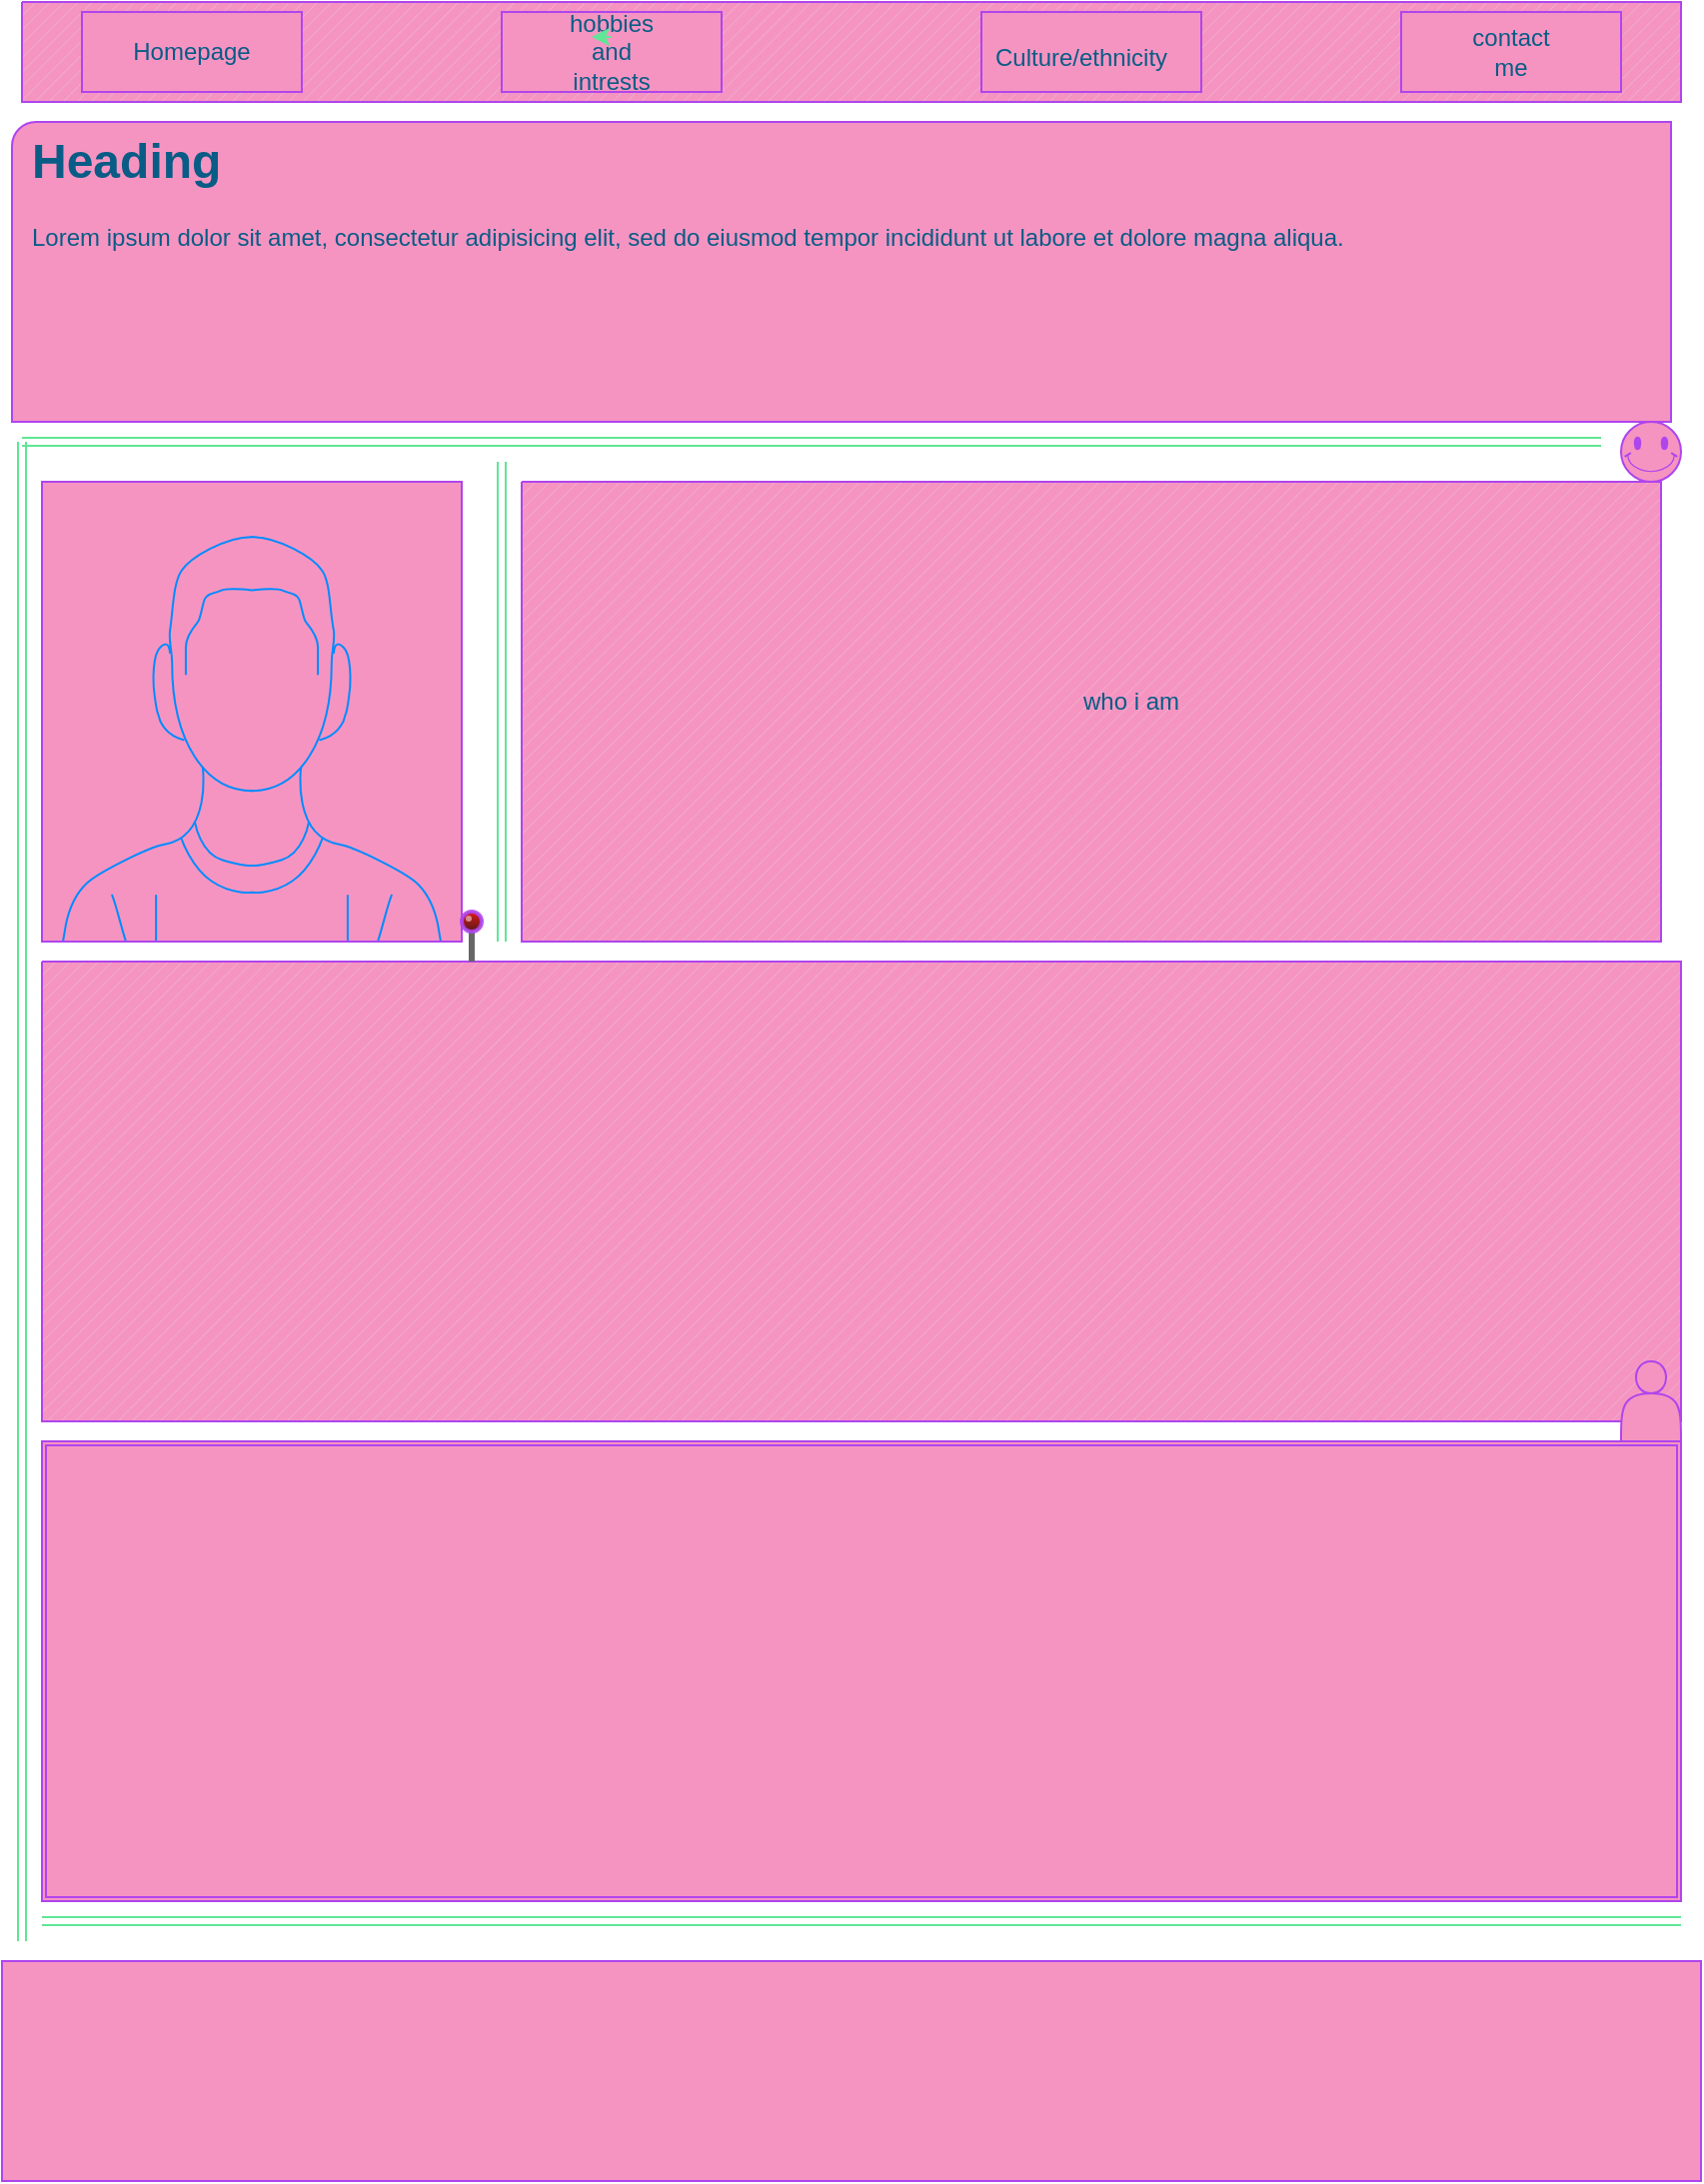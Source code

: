 <mxfile version="14.6.10" type="github" pages="4"><diagram id="iIvviFvLuS96hQga9YzX" name="Page-1"><mxGraphModel dx="1662" dy="794" grid="1" gridSize="10" guides="1" tooltips="1" connect="1" arrows="1" fold="1" page="1" pageScale="1" pageWidth="850" pageHeight="1100" math="0" shadow="0"><root><mxCell id="0"/><mxCell id="1" parent="0"/><mxCell id="85nIfcuF4aMPqUK1M5kb-3" value="" style="verticalLabelPosition=bottom;verticalAlign=top;html=1;shape=mxgraph.basic.corner_round_rect;dx=6;fillColor=#F694C1;strokeColor=#AF45ED;fontColor=#095C86;" parent="1" vertex="1"><mxGeometry x="5" y="70" width="830" height="150" as="geometry"/></mxCell><mxCell id="85nIfcuF4aMPqUK1M5kb-4" value="" style="verticalLabelPosition=bottom;verticalAlign=top;html=1;shape=mxgraph.basic.patternFillRect;fillStyle=diag;step=5;fillStrokeWidth=0.2;fillStrokeColor=#dddddd;fillColor=#F694C1;strokeColor=#AF45ED;fontColor=#095C86;" parent="1" vertex="1"><mxGeometry x="10" y="10" width="830" height="50" as="geometry"/></mxCell><mxCell id="85nIfcuF4aMPqUK1M5kb-5" value="" style="verticalLabelPosition=bottom;shadow=0;dashed=0;align=center;html=1;verticalAlign=top;strokeWidth=1;shape=mxgraph.mockup.containers.userMale;strokeColor2=#008cff;fillColor=#F694C1;strokeColor=#AF45ED;fontColor=#095C86;" parent="1" vertex="1"><mxGeometry x="20" y="250" width="210" height="230" as="geometry"/></mxCell><mxCell id="85nIfcuF4aMPqUK1M5kb-7" value="" style="verticalLabelPosition=bottom;verticalAlign=top;html=1;shape=mxgraph.basic.patternFillRect;fillStyle=diag;step=5;fillStrokeWidth=0.2;fillStrokeColor=#dddddd;align=center;fillColor=#F694C1;strokeColor=#AF45ED;fontColor=#095C86;" parent="1" vertex="1"><mxGeometry x="260" y="250" width="570" height="230" as="geometry"/></mxCell><mxCell id="85nIfcuF4aMPqUK1M5kb-8" value="" style="verticalLabelPosition=bottom;verticalAlign=top;html=1;shape=mxgraph.basic.smiley;fillColor=#F694C1;strokeColor=#AF45ED;fontColor=#095C86;" parent="1" vertex="1"><mxGeometry x="810" y="220" width="30" height="30" as="geometry"/></mxCell><mxCell id="85nIfcuF4aMPqUK1M5kb-11" value="" style="verticalLabelPosition=bottom;verticalAlign=top;html=1;shape=mxgraph.basic.patternFillRect;fillStyle=diag;step=5;fillStrokeWidth=0.2;fillStrokeColor=#dddddd;fillColor=#F694C1;strokeColor=#AF45ED;fontColor=#095C86;" parent="1" vertex="1"><mxGeometry x="20" y="490" width="820" height="230" as="geometry"/></mxCell><mxCell id="85nIfcuF4aMPqUK1M5kb-12" value="" style="shape=ext;double=1;whiteSpace=wrap;html=1;fillColor=#F694C1;strokeColor=#AF45ED;fontColor=#095C86;" parent="1" vertex="1"><mxGeometry x="20" y="730" width="820" height="230" as="geometry"/></mxCell><mxCell id="85nIfcuF4aMPqUK1M5kb-13" value="" style="shape=actor;whiteSpace=wrap;html=1;fillColor=#F694C1;strokeColor=#AF45ED;fontColor=#095C86;" parent="1" vertex="1"><mxGeometry x="810" y="690" width="30" height="40" as="geometry"/></mxCell><mxCell id="85nIfcuF4aMPqUK1M5kb-14" value="" style="verticalLabelPosition=top;shadow=0;dashed=0;align=center;html=1;verticalAlign=bottom;strokeWidth=1;shape=mxgraph.mockup.misc.pin;fillColor2=#dd0000;fillColor3=#440000;fillColor=#F694C1;strokeColor=#AF45ED;fontColor=#095C86;" parent="1" vertex="1"><mxGeometry x="230" y="465" width="10" height="25" as="geometry"/></mxCell><mxCell id="85nIfcuF4aMPqUK1M5kb-23" value="" style="verticalLabelPosition=bottom;verticalAlign=top;html=1;shape=mxgraph.basic.rect;fillColor2=none;strokeWidth=1;size=20;indent=5;fillColor=#F694C1;strokeColor=#AF45ED;fontColor=#095C86;" parent="1" vertex="1"><mxGeometry y="990" width="850" height="110" as="geometry"/></mxCell><mxCell id="85nIfcuF4aMPqUK1M5kb-24" value="" style="shape=link;html=1;strokeColor=#60E696;fontColor=#095C86;" parent="1" edge="1"><mxGeometry width="100" relative="1" as="geometry"><mxPoint x="10" y="980" as="sourcePoint"/><mxPoint x="10" y="230" as="targetPoint"/><Array as="points"><mxPoint x="10" y="670"/></Array></mxGeometry></mxCell><mxCell id="85nIfcuF4aMPqUK1M5kb-26" value="" style="shape=link;html=1;strokeColor=#60E696;fontColor=#095C86;" parent="1" edge="1"><mxGeometry width="100" relative="1" as="geometry"><mxPoint x="20" y="970" as="sourcePoint"/><mxPoint x="840" y="970" as="targetPoint"/><Array as="points"><mxPoint x="400" y="970"/></Array></mxGeometry></mxCell><mxCell id="85nIfcuF4aMPqUK1M5kb-27" value="" style="shape=link;html=1;strokeColor=#60E696;fontColor=#095C86;" parent="1" edge="1"><mxGeometry width="100" relative="1" as="geometry"><mxPoint x="10" y="230" as="sourcePoint"/><mxPoint x="800" y="230" as="targetPoint"/></mxGeometry></mxCell><mxCell id="85nIfcuF4aMPqUK1M5kb-29" value="" style="shape=link;html=1;strokeColor=#60E696;fontColor=#095C86;" parent="1" edge="1"><mxGeometry width="100" relative="1" as="geometry"><mxPoint x="250" y="480" as="sourcePoint"/><mxPoint x="250" y="240" as="targetPoint"/></mxGeometry></mxCell><mxCell id="85nIfcuF4aMPqUK1M5kb-30" value="&lt;h1&gt;Heading&lt;/h1&gt;&lt;p&gt;Lorem ipsum dolor sit amet, consectetur adipisicing elit, sed do eiusmod tempor incididunt ut labore et dolore magna aliqua.&lt;/p&gt;" style="text;html=1;spacing=5;spacingTop=-20;whiteSpace=wrap;overflow=hidden;fontColor=#095C86;" parent="1" vertex="1"><mxGeometry x="10" y="70" width="820" height="150" as="geometry"/></mxCell><mxCell id="Q9UPj83FMvId3U2_WXxF-1" value="who i am" style="text;html=1;strokeColor=none;fillColor=none;align=center;verticalAlign=middle;whiteSpace=wrap;rounded=0;sketch=0;fontColor=#095C86;" parent="1" vertex="1"><mxGeometry x="510" y="350" width="110" height="20" as="geometry"/></mxCell><mxCell id="Q9UPj83FMvId3U2_WXxF-2" value="" style="rounded=0;whiteSpace=wrap;html=1;sketch=0;fillColor=#F694C1;strokeColor=#AF45ED;fontColor=#095C86;" parent="1" vertex="1"><mxGeometry x="40" y="15" width="110" height="40" as="geometry"/></mxCell><mxCell id="Q9UPj83FMvId3U2_WXxF-3" value="" style="rounded=0;whiteSpace=wrap;html=1;sketch=0;fillColor=#F694C1;strokeColor=#AF45ED;fontColor=#095C86;" parent="1" vertex="1"><mxGeometry x="250" y="15" width="110" height="40" as="geometry"/></mxCell><mxCell id="Q9UPj83FMvId3U2_WXxF-4" value="" style="rounded=0;whiteSpace=wrap;html=1;sketch=0;fillColor=#F694C1;strokeColor=#AF45ED;fontColor=#095C86;" parent="1" vertex="1"><mxGeometry x="490" y="15" width="110" height="40" as="geometry"/></mxCell><mxCell id="Q9UPj83FMvId3U2_WXxF-5" value="" style="rounded=0;whiteSpace=wrap;html=1;sketch=0;fillColor=#F694C1;strokeColor=#AF45ED;fontColor=#095C86;" parent="1" vertex="1"><mxGeometry x="700" y="15" width="110" height="40" as="geometry"/></mxCell><mxCell id="RPBK3kxVjvi2O2fSwu0h-2" value="Homepage" style="text;html=1;strokeColor=none;fillColor=none;align=center;verticalAlign=middle;whiteSpace=wrap;rounded=0;sketch=0;fontColor=#095C86;" parent="1" vertex="1"><mxGeometry x="75" y="25" width="40" height="20" as="geometry"/></mxCell><mxCell id="RPBK3kxVjvi2O2fSwu0h-5" value="hobbies and intrests" style="text;html=1;strokeColor=none;fillColor=none;align=center;verticalAlign=middle;whiteSpace=wrap;rounded=0;sketch=0;fontColor=#095C86;" parent="1" vertex="1"><mxGeometry x="285" y="27.5" width="40" height="15" as="geometry"/></mxCell><mxCell id="RPBK3kxVjvi2O2fSwu0h-6" style="edgeStyle=orthogonalEdgeStyle;curved=0;rounded=1;sketch=0;orthogonalLoop=1;jettySize=auto;html=1;exitX=0.5;exitY=0;exitDx=0;exitDy=0;entryX=0.25;entryY=0;entryDx=0;entryDy=0;fontColor=#095C86;strokeColor=#60E696;fillColor=#F694C1;" parent="1" source="RPBK3kxVjvi2O2fSwu0h-5" target="RPBK3kxVjvi2O2fSwu0h-5" edge="1"><mxGeometry relative="1" as="geometry"/></mxCell><mxCell id="RPBK3kxVjvi2O2fSwu0h-7" value="Culture/ethnicity" style="text;html=1;strokeColor=none;fillColor=none;align=center;verticalAlign=middle;whiteSpace=wrap;rounded=0;sketch=0;fontColor=#095C86;" parent="1" vertex="1"><mxGeometry x="520" y="27.5" width="40" height="20" as="geometry"/></mxCell><mxCell id="RPBK3kxVjvi2O2fSwu0h-8" value="contact me" style="text;html=1;strokeColor=none;fillColor=none;align=center;verticalAlign=middle;whiteSpace=wrap;rounded=0;sketch=0;fontColor=#095C86;" parent="1" vertex="1"><mxGeometry x="735" y="25" width="40" height="20" as="geometry"/></mxCell></root></mxGraphModel></diagram><diagram id="Ft8AheevjA-AXgiFyaQ_" name="Page-2"><mxGraphModel dx="1662" dy="794" grid="1" gridSize="10" guides="1" tooltips="1" connect="1" arrows="1" fold="1" page="1" pageScale="1" pageWidth="850" pageHeight="1100" math="0" shadow="0"><root><mxCell id="CULfx13F6MtaiZrSoTQx-0"/><mxCell id="CULfx13F6MtaiZrSoTQx-1" parent="CULfx13F6MtaiZrSoTQx-0"/><mxCell id="PeBa_i2BfMXo3NvaFNoU-1" value="" style="shape=process;whiteSpace=wrap;html=1;backgroundOutline=1;rounded=0;sketch=0;fillColor=#F694C1;strokeColor=#AF45ED;fontColor=#095C86;" parent="CULfx13F6MtaiZrSoTQx-1" vertex="1"><mxGeometry y="60" width="850" height="80" as="geometry"/></mxCell><mxCell id="PeBa_i2BfMXo3NvaFNoU-2" value="&lt;h1&gt;Heading&lt;/h1&gt;&lt;p&gt;Lorem ipsum dolor sit amet, consectetur adipisicing elit, sed do eiusmod tempor incididunt ut labore et dolore magna aliqua.&lt;/p&gt;" style="text;html=1;strokeColor=none;fillColor=none;spacing=5;spacingTop=-20;whiteSpace=wrap;overflow=hidden;rounded=0;sketch=0;fontColor=#095C86;" parent="CULfx13F6MtaiZrSoTQx-1" vertex="1"><mxGeometry x="90" y="60" width="670" height="120" as="geometry"/></mxCell><mxCell id="PeBa_i2BfMXo3NvaFNoU-3" value="" style="swimlane;startSize=0;rounded=0;sketch=0;fillColor=#F694C1;strokeColor=#AF45ED;fontColor=#095C86;" parent="CULfx13F6MtaiZrSoTQx-1" vertex="1"><mxGeometry x="80" y="160" width="690" height="740" as="geometry"/></mxCell><mxCell id="PeBa_i2BfMXo3NvaFNoU-4" value="" style="whiteSpace=wrap;html=1;aspect=fixed;rounded=0;sketch=0;fillColor=#F694C1;strokeColor=#AF45ED;fontColor=#095C86;" parent="PeBa_i2BfMXo3NvaFNoU-3" vertex="1"><mxGeometry x="490" y="40" width="180" height="180" as="geometry"/></mxCell><mxCell id="PeBa_i2BfMXo3NvaFNoU-5" value="" style="whiteSpace=wrap;html=1;aspect=fixed;rounded=0;sketch=0;fillColor=#F694C1;strokeColor=#AF45ED;fontColor=#095C86;" parent="PeBa_i2BfMXo3NvaFNoU-3" vertex="1"><mxGeometry x="490" y="250" width="180" height="180" as="geometry"/></mxCell><mxCell id="PeBa_i2BfMXo3NvaFNoU-6" value="" style="whiteSpace=wrap;html=1;aspect=fixed;rounded=0;sketch=0;fillColor=#F694C1;strokeColor=#AF45ED;fontColor=#095C86;" parent="PeBa_i2BfMXo3NvaFNoU-3" vertex="1"><mxGeometry x="490" y="460" width="180" height="180" as="geometry"/></mxCell><mxCell id="PeBa_i2BfMXo3NvaFNoU-7" value="Actor" style="shape=umlActor;verticalLabelPosition=bottom;verticalAlign=top;html=1;outlineConnect=0;rounded=0;sketch=0;fillColor=#F694C1;strokeColor=#AF45ED;fontColor=#095C86;" parent="PeBa_i2BfMXo3NvaFNoU-3" vertex="1"><mxGeometry x="650" y="680" width="30" height="60" as="geometry"/></mxCell><mxCell id="PeBa_i2BfMXo3NvaFNoU-8" value="Actor" style="shape=umlActor;verticalLabelPosition=bottom;verticalAlign=top;html=1;outlineConnect=0;rounded=0;sketch=0;fillColor=#F694C1;strokeColor=#AF45ED;fontColor=#095C86;" parent="PeBa_i2BfMXo3NvaFNoU-3" vertex="1"><mxGeometry x="600" y="680" width="30" height="60" as="geometry"/></mxCell><mxCell id="_AJyBTycwzbB2AfMxVxu-1" value="pictures" style="text;html=1;strokeColor=none;fillColor=none;align=center;verticalAlign=middle;whiteSpace=wrap;rounded=0;fontColor=#095C86;" parent="PeBa_i2BfMXo3NvaFNoU-3" vertex="1"><mxGeometry x="560" y="120" width="40" height="20" as="geometry"/></mxCell><mxCell id="_AJyBTycwzbB2AfMxVxu-8" value="pictures" style="text;html=1;strokeColor=none;fillColor=none;align=center;verticalAlign=middle;whiteSpace=wrap;rounded=0;fontColor=#095C86;" parent="PeBa_i2BfMXo3NvaFNoU-3" vertex="1"><mxGeometry x="560" y="330" width="40" height="20" as="geometry"/></mxCell><mxCell id="_AJyBTycwzbB2AfMxVxu-9" value="pictures" style="text;html=1;strokeColor=none;fillColor=none;align=center;verticalAlign=middle;whiteSpace=wrap;rounded=0;fontColor=#095C86;" parent="PeBa_i2BfMXo3NvaFNoU-3" vertex="1"><mxGeometry x="560" y="540" width="40" height="20" as="geometry"/></mxCell><mxCell id="_AJyBTycwzbB2AfMxVxu-10" value="" style="rounded=1;whiteSpace=wrap;html=1;fillColor=#F694C1;strokeColor=#AF45ED;fontColor=#095C86;" parent="PeBa_i2BfMXo3NvaFNoU-3" vertex="1"><mxGeometry x="40" y="40" width="430" height="180" as="geometry"/></mxCell><mxCell id="_AJyBTycwzbB2AfMxVxu-21" value="" style="rounded=1;whiteSpace=wrap;html=1;fillColor=#F694C1;strokeColor=#AF45ED;fontColor=#095C86;" parent="PeBa_i2BfMXo3NvaFNoU-3" vertex="1"><mxGeometry x="40" y="250" width="430" height="180" as="geometry"/></mxCell><mxCell id="_AJyBTycwzbB2AfMxVxu-22" value="" style="rounded=1;whiteSpace=wrap;html=1;fillColor=#F694C1;strokeColor=#AF45ED;fontColor=#095C86;" parent="PeBa_i2BfMXo3NvaFNoU-3" vertex="1"><mxGeometry x="40" y="470" width="430" height="180" as="geometry"/></mxCell><mxCell id="tNPYAR9m6L6aMUu4cvzZ-9" value="" style="rounded=0;whiteSpace=wrap;html=1;sketch=0;fillColor=#F694C1;strokeColor=#AF45ED;fontColor=#095C86;" parent="CULfx13F6MtaiZrSoTQx-1" vertex="1"><mxGeometry x="40" y="15" width="110" height="40" as="geometry"/></mxCell><mxCell id="tNPYAR9m6L6aMUu4cvzZ-10" value="" style="rounded=0;whiteSpace=wrap;html=1;sketch=0;fillColor=#F694C1;strokeColor=#AF45ED;fontColor=#095C86;" parent="CULfx13F6MtaiZrSoTQx-1" vertex="1"><mxGeometry x="250" y="15" width="110" height="40" as="geometry"/></mxCell><mxCell id="tNPYAR9m6L6aMUu4cvzZ-11" value="" style="rounded=0;whiteSpace=wrap;html=1;sketch=0;fillColor=#F694C1;strokeColor=#AF45ED;fontColor=#095C86;" parent="CULfx13F6MtaiZrSoTQx-1" vertex="1"><mxGeometry x="490" y="15" width="110" height="40" as="geometry"/></mxCell><mxCell id="tNPYAR9m6L6aMUu4cvzZ-12" value="" style="rounded=0;whiteSpace=wrap;html=1;sketch=0;fillColor=#F694C1;strokeColor=#AF45ED;fontColor=#095C86;" parent="CULfx13F6MtaiZrSoTQx-1" vertex="1"><mxGeometry x="700" y="15" width="110" height="40" as="geometry"/></mxCell><mxCell id="tNPYAR9m6L6aMUu4cvzZ-13" value="Homepage" style="text;html=1;strokeColor=none;fillColor=none;align=center;verticalAlign=middle;whiteSpace=wrap;rounded=0;sketch=0;fontColor=#095C86;" parent="CULfx13F6MtaiZrSoTQx-1" vertex="1"><mxGeometry x="75" y="25" width="40" height="20" as="geometry"/></mxCell><mxCell id="tNPYAR9m6L6aMUu4cvzZ-14" value="hobbies and intrests" style="text;html=1;strokeColor=none;fillColor=none;align=center;verticalAlign=middle;whiteSpace=wrap;rounded=0;sketch=0;fontColor=#095C86;" parent="CULfx13F6MtaiZrSoTQx-1" vertex="1"><mxGeometry x="285" y="27.5" width="40" height="15" as="geometry"/></mxCell><mxCell id="tNPYAR9m6L6aMUu4cvzZ-15" style="edgeStyle=orthogonalEdgeStyle;curved=0;rounded=1;sketch=0;orthogonalLoop=1;jettySize=auto;html=1;exitX=0.5;exitY=0;exitDx=0;exitDy=0;entryX=0.25;entryY=0;entryDx=0;entryDy=0;fontColor=#095C86;strokeColor=#60E696;fillColor=#F694C1;" parent="CULfx13F6MtaiZrSoTQx-1" source="tNPYAR9m6L6aMUu4cvzZ-14" target="tNPYAR9m6L6aMUu4cvzZ-14" edge="1"><mxGeometry relative="1" as="geometry"/></mxCell><mxCell id="tNPYAR9m6L6aMUu4cvzZ-16" value="Culture/ethnicity" style="text;html=1;strokeColor=none;fillColor=none;align=center;verticalAlign=middle;whiteSpace=wrap;rounded=0;sketch=0;fontColor=#095C86;" parent="CULfx13F6MtaiZrSoTQx-1" vertex="1"><mxGeometry x="520" y="27.5" width="40" height="20" as="geometry"/></mxCell><mxCell id="tNPYAR9m6L6aMUu4cvzZ-17" value="contact me" style="text;html=1;strokeColor=none;fillColor=none;align=center;verticalAlign=middle;whiteSpace=wrap;rounded=0;sketch=0;fontColor=#095C86;" parent="CULfx13F6MtaiZrSoTQx-1" vertex="1"><mxGeometry x="735" y="25" width="40" height="20" as="geometry"/></mxCell><mxCell id="BL1K9foU-RUaJ0wJTPdV-0" value="" style="verticalLabelPosition=bottom;verticalAlign=top;html=1;shape=mxgraph.basic.rect;fillColor2=none;strokeWidth=1;size=20;indent=5;fillColor=#F694C1;strokeColor=#AF45ED;fontColor=#095C86;" parent="CULfx13F6MtaiZrSoTQx-1" vertex="1"><mxGeometry y="990" width="850" height="110" as="geometry"/></mxCell></root></mxGraphModel></diagram><diagram id="3hpoayobFnfqYQ6u2shU" name="Page-3"><mxGraphModel dx="1422" dy="794" grid="1" gridSize="10" guides="1" tooltips="1" connect="1" arrows="1" fold="1" page="1" pageScale="1" pageWidth="850" pageHeight="1100" math="0" shadow="0"><root><mxCell id="VT2_FX9lmsEU5ACzugvJ-0"/><mxCell id="VT2_FX9lmsEU5ACzugvJ-1" parent="VT2_FX9lmsEU5ACzugvJ-0"/><mxCell id="GvDoFqrHfuguzvHD7N4u-0" value="" style="verticalLabelPosition=bottom;verticalAlign=top;html=1;shape=mxgraph.basic.patternFillRect;fillStyle=diag;step=5;fillStrokeWidth=0.2;fillStrokeColor=#dddddd;fillColor=#F694C1;strokeColor=#AF45ED;fontColor=#095C86;" vertex="1" parent="VT2_FX9lmsEU5ACzugvJ-1"><mxGeometry x="10" y="10" width="830" height="50" as="geometry"/></mxCell><mxCell id="GvDoFqrHfuguzvHD7N4u-1" value="" style="rounded=0;whiteSpace=wrap;html=1;sketch=0;fillColor=#F694C1;strokeColor=#AF45ED;fontColor=#095C86;" vertex="1" parent="VT2_FX9lmsEU5ACzugvJ-1"><mxGeometry x="40" y="15" width="110" height="40" as="geometry"/></mxCell><mxCell id="GvDoFqrHfuguzvHD7N4u-2" value="" style="rounded=0;whiteSpace=wrap;html=1;sketch=0;fillColor=#F694C1;strokeColor=#AF45ED;fontColor=#095C86;" vertex="1" parent="VT2_FX9lmsEU5ACzugvJ-1"><mxGeometry x="250" y="15" width="110" height="40" as="geometry"/></mxCell><mxCell id="GvDoFqrHfuguzvHD7N4u-3" value="" style="rounded=0;whiteSpace=wrap;html=1;sketch=0;fillColor=#F694C1;strokeColor=#AF45ED;fontColor=#095C86;" vertex="1" parent="VT2_FX9lmsEU5ACzugvJ-1"><mxGeometry x="490" y="15" width="110" height="40" as="geometry"/></mxCell><mxCell id="GvDoFqrHfuguzvHD7N4u-4" value="" style="rounded=0;whiteSpace=wrap;html=1;sketch=0;fillColor=#F694C1;strokeColor=#AF45ED;fontColor=#095C86;" vertex="1" parent="VT2_FX9lmsEU5ACzugvJ-1"><mxGeometry x="700" y="15" width="110" height="40" as="geometry"/></mxCell><mxCell id="GvDoFqrHfuguzvHD7N4u-5" value="Homepage" style="text;html=1;strokeColor=none;fillColor=none;align=center;verticalAlign=middle;whiteSpace=wrap;rounded=0;sketch=0;fontColor=#095C86;" vertex="1" parent="VT2_FX9lmsEU5ACzugvJ-1"><mxGeometry x="75" y="25" width="40" height="20" as="geometry"/></mxCell><mxCell id="GvDoFqrHfuguzvHD7N4u-6" value="hobbies and intrests" style="text;html=1;strokeColor=none;fillColor=none;align=center;verticalAlign=middle;whiteSpace=wrap;rounded=0;sketch=0;fontColor=#095C86;" vertex="1" parent="VT2_FX9lmsEU5ACzugvJ-1"><mxGeometry x="285" y="27.5" width="40" height="15" as="geometry"/></mxCell><mxCell id="GvDoFqrHfuguzvHD7N4u-7" style="edgeStyle=orthogonalEdgeStyle;curved=0;rounded=1;sketch=0;orthogonalLoop=1;jettySize=auto;html=1;exitX=0.5;exitY=0;exitDx=0;exitDy=0;entryX=0.25;entryY=0;entryDx=0;entryDy=0;strokeColor=#60E696;fontColor=#095C86;" edge="1" parent="VT2_FX9lmsEU5ACzugvJ-1" source="GvDoFqrHfuguzvHD7N4u-6" target="GvDoFqrHfuguzvHD7N4u-6"><mxGeometry relative="1" as="geometry"/></mxCell><mxCell id="GvDoFqrHfuguzvHD7N4u-8" value="Culture/ethnicity" style="text;html=1;strokeColor=none;fillColor=none;align=center;verticalAlign=middle;whiteSpace=wrap;rounded=0;sketch=0;fontColor=#095C86;" vertex="1" parent="VT2_FX9lmsEU5ACzugvJ-1"><mxGeometry x="520" y="27.5" width="40" height="20" as="geometry"/></mxCell><mxCell id="GvDoFqrHfuguzvHD7N4u-9" value="contact me" style="text;html=1;strokeColor=none;fillColor=none;align=center;verticalAlign=middle;whiteSpace=wrap;rounded=0;sketch=0;fontColor=#095C86;" vertex="1" parent="VT2_FX9lmsEU5ACzugvJ-1"><mxGeometry x="735" y="25" width="40" height="20" as="geometry"/></mxCell><mxCell id="kIeXiZXai_LvWCXx_lD7-0" value="" style="verticalLabelPosition=bottom;verticalAlign=top;html=1;shape=mxgraph.basic.rect;fillColor2=none;strokeWidth=1;size=20;indent=5;fillColor=#F694C1;strokeColor=#AF45ED;fontColor=#095C86;" vertex="1" parent="VT2_FX9lmsEU5ACzugvJ-1"><mxGeometry y="990" width="850" height="110" as="geometry"/></mxCell><mxCell id="bkr_ubXAXlLZEP9CFob9-0" value="&lt;h1&gt;Heading&lt;/h1&gt;&lt;p&gt;Lorem ipsum dolor sit amet, consectetur adipisicing elit, sed do eiusmod tempor incididunt ut labore et dolore magna aliqua.&lt;/p&gt;" style="text;html=1;strokeColor=none;fillColor=none;spacing=5;spacingTop=-20;whiteSpace=wrap;overflow=hidden;rounded=0;sketch=0;fontColor=#095C86;" vertex="1" parent="VT2_FX9lmsEU5ACzugvJ-1"><mxGeometry x="90" y="60" width="670" height="120" as="geometry"/></mxCell><mxCell id="bkr_ubXAXlLZEP9CFob9-1" value="" style="swimlane;startSize=0;rounded=0;sketch=0;fillColor=#F694C1;strokeColor=#AF45ED;fontColor=#095C86;" vertex="1" parent="VT2_FX9lmsEU5ACzugvJ-1"><mxGeometry x="80" y="160" width="690" height="740" as="geometry"/></mxCell><mxCell id="bkr_ubXAXlLZEP9CFob9-2" value="" style="whiteSpace=wrap;html=1;aspect=fixed;rounded=0;sketch=0;fillColor=#F694C1;strokeColor=#AF45ED;fontColor=#095C86;" vertex="1" parent="bkr_ubXAXlLZEP9CFob9-1"><mxGeometry x="490" y="40" width="180" height="180" as="geometry"/></mxCell><mxCell id="bkr_ubXAXlLZEP9CFob9-3" value="" style="whiteSpace=wrap;html=1;aspect=fixed;rounded=0;sketch=0;fillColor=#F694C1;strokeColor=#AF45ED;fontColor=#095C86;" vertex="1" parent="bkr_ubXAXlLZEP9CFob9-1"><mxGeometry x="490" y="250" width="180" height="180" as="geometry"/></mxCell><mxCell id="bkr_ubXAXlLZEP9CFob9-4" value="" style="whiteSpace=wrap;html=1;aspect=fixed;rounded=0;sketch=0;fillColor=#F694C1;strokeColor=#AF45ED;fontColor=#095C86;" vertex="1" parent="bkr_ubXAXlLZEP9CFob9-1"><mxGeometry x="490" y="460" width="180" height="180" as="geometry"/></mxCell><mxCell id="bkr_ubXAXlLZEP9CFob9-5" value="Actor" style="shape=umlActor;verticalLabelPosition=bottom;verticalAlign=top;html=1;outlineConnect=0;rounded=0;sketch=0;fillColor=#F694C1;strokeColor=#AF45ED;fontColor=#095C86;" vertex="1" parent="bkr_ubXAXlLZEP9CFob9-1"><mxGeometry x="650" y="680" width="30" height="60" as="geometry"/></mxCell><mxCell id="bkr_ubXAXlLZEP9CFob9-6" value="Actor" style="shape=umlActor;verticalLabelPosition=bottom;verticalAlign=top;html=1;outlineConnect=0;rounded=0;sketch=0;fillColor=#F694C1;strokeColor=#AF45ED;fontColor=#095C86;" vertex="1" parent="bkr_ubXAXlLZEP9CFob9-1"><mxGeometry x="600" y="680" width="30" height="60" as="geometry"/></mxCell><mxCell id="bkr_ubXAXlLZEP9CFob9-7" value="pictures" style="text;html=1;strokeColor=none;fillColor=none;align=center;verticalAlign=middle;whiteSpace=wrap;rounded=0;fontColor=#095C86;" vertex="1" parent="bkr_ubXAXlLZEP9CFob9-1"><mxGeometry x="560" y="120" width="40" height="20" as="geometry"/></mxCell><mxCell id="bkr_ubXAXlLZEP9CFob9-8" value="pictures" style="text;html=1;strokeColor=none;fillColor=none;align=center;verticalAlign=middle;whiteSpace=wrap;rounded=0;fontColor=#095C86;" vertex="1" parent="bkr_ubXAXlLZEP9CFob9-1"><mxGeometry x="560" y="330" width="40" height="20" as="geometry"/></mxCell><mxCell id="bkr_ubXAXlLZEP9CFob9-9" value="pictures" style="text;html=1;strokeColor=none;fillColor=none;align=center;verticalAlign=middle;whiteSpace=wrap;rounded=0;fontColor=#095C86;" vertex="1" parent="bkr_ubXAXlLZEP9CFob9-1"><mxGeometry x="560" y="540" width="40" height="20" as="geometry"/></mxCell><mxCell id="bkr_ubXAXlLZEP9CFob9-10" value="" style="rounded=1;whiteSpace=wrap;html=1;fillColor=#F694C1;strokeColor=#AF45ED;fontColor=#095C86;" vertex="1" parent="bkr_ubXAXlLZEP9CFob9-1"><mxGeometry x="40" y="40" width="430" height="180" as="geometry"/></mxCell><mxCell id="bkr_ubXAXlLZEP9CFob9-11" value="" style="rounded=1;whiteSpace=wrap;html=1;fillColor=#F694C1;strokeColor=#AF45ED;fontColor=#095C86;" vertex="1" parent="bkr_ubXAXlLZEP9CFob9-1"><mxGeometry x="40" y="250" width="430" height="180" as="geometry"/></mxCell><mxCell id="bkr_ubXAXlLZEP9CFob9-12" value="" style="rounded=1;whiteSpace=wrap;html=1;fillColor=#F694C1;strokeColor=#AF45ED;fontColor=#095C86;" vertex="1" parent="bkr_ubXAXlLZEP9CFob9-1"><mxGeometry x="40" y="470" width="430" height="180" as="geometry"/></mxCell><mxCell id="bkr_ubXAXlLZEP9CFob9-13" value="" style="shape=partialRectangle;whiteSpace=wrap;html=1;top=0;bottom=0;fillColor=none;rounded=0;sketch=0;fontColor=#095C86;strokeColor=#AF45ED;" vertex="1" parent="VT2_FX9lmsEU5ACzugvJ-1"><mxGeometry x="90" y="90" width="670" height="60" as="geometry"/></mxCell><mxCell id="ax4QsT8iIXbT-2x1v_Mm-0" value="" style="endArrow=none;dashed=1;html=1;dashPattern=1 3;strokeWidth=2;fontColor=#095C86;fillColor=#F694C1;" edge="1" parent="VT2_FX9lmsEU5ACzugvJ-1"><mxGeometry width="50" height="50" relative="1" as="geometry"><mxPoint x="40" y="961" as="sourcePoint"/><mxPoint x="30" y="80" as="targetPoint"/></mxGeometry></mxCell></root></mxGraphModel></diagram><diagram id="ovMd6wAWTr_NNAdtaLbc" name="Page-4"><mxGraphModel dx="1422" dy="794" grid="1" gridSize="10" guides="1" tooltips="1" connect="1" arrows="1" fold="1" page="1" pageScale="1" pageWidth="850" pageHeight="1100" math="0" shadow="0"><root><mxCell id="fTNaYs3b2Vbnhp30fjSZ-0"/><mxCell id="fTNaYs3b2Vbnhp30fjSZ-1" parent="fTNaYs3b2Vbnhp30fjSZ-0"/><mxCell id="fTNaYs3b2Vbnhp30fjSZ-2" value="" style="verticalLabelPosition=bottom;verticalAlign=top;html=1;shape=mxgraph.basic.patternFillRect;fillStyle=diag;step=5;fillStrokeWidth=0.2;fillStrokeColor=#dddddd;fillColor=#F694C1;strokeColor=#AF45ED;fontColor=#095C86;" vertex="1" parent="fTNaYs3b2Vbnhp30fjSZ-1"><mxGeometry x="10" y="10" width="830" height="50" as="geometry"/></mxCell><mxCell id="fTNaYs3b2Vbnhp30fjSZ-3" value="" style="rounded=0;whiteSpace=wrap;html=1;sketch=0;fillColor=#F694C1;strokeColor=#AF45ED;fontColor=#095C86;" vertex="1" parent="fTNaYs3b2Vbnhp30fjSZ-1"><mxGeometry x="40" y="15" width="110" height="40" as="geometry"/></mxCell><mxCell id="fTNaYs3b2Vbnhp30fjSZ-4" value="" style="rounded=0;whiteSpace=wrap;html=1;sketch=0;fillColor=#F694C1;strokeColor=#AF45ED;fontColor=#095C86;" vertex="1" parent="fTNaYs3b2Vbnhp30fjSZ-1"><mxGeometry x="250" y="15" width="110" height="40" as="geometry"/></mxCell><mxCell id="fTNaYs3b2Vbnhp30fjSZ-5" value="" style="rounded=0;whiteSpace=wrap;html=1;sketch=0;fillColor=#F694C1;strokeColor=#AF45ED;fontColor=#095C86;" vertex="1" parent="fTNaYs3b2Vbnhp30fjSZ-1"><mxGeometry x="490" y="15" width="110" height="40" as="geometry"/></mxCell><mxCell id="fTNaYs3b2Vbnhp30fjSZ-6" value="" style="rounded=0;whiteSpace=wrap;html=1;sketch=0;fillColor=#F694C1;strokeColor=#AF45ED;fontColor=#095C86;" vertex="1" parent="fTNaYs3b2Vbnhp30fjSZ-1"><mxGeometry x="700" y="15" width="110" height="40" as="geometry"/></mxCell><mxCell id="fTNaYs3b2Vbnhp30fjSZ-7" value="Homepage" style="text;html=1;strokeColor=none;fillColor=none;align=center;verticalAlign=middle;whiteSpace=wrap;rounded=0;sketch=0;fontColor=#095C86;" vertex="1" parent="fTNaYs3b2Vbnhp30fjSZ-1"><mxGeometry x="75" y="25" width="40" height="20" as="geometry"/></mxCell><mxCell id="fTNaYs3b2Vbnhp30fjSZ-8" value="hobbies and intrests" style="text;html=1;strokeColor=none;fillColor=none;align=center;verticalAlign=middle;whiteSpace=wrap;rounded=0;sketch=0;fontColor=#095C86;" vertex="1" parent="fTNaYs3b2Vbnhp30fjSZ-1"><mxGeometry x="285" y="27.5" width="40" height="15" as="geometry"/></mxCell><mxCell id="fTNaYs3b2Vbnhp30fjSZ-9" style="edgeStyle=orthogonalEdgeStyle;curved=0;rounded=1;sketch=0;orthogonalLoop=1;jettySize=auto;html=1;exitX=0.5;exitY=0;exitDx=0;exitDy=0;entryX=0.25;entryY=0;entryDx=0;entryDy=0;fontColor=#095C86;strokeColor=#60E696;fillColor=#F694C1;" edge="1" parent="fTNaYs3b2Vbnhp30fjSZ-1" source="fTNaYs3b2Vbnhp30fjSZ-8" target="fTNaYs3b2Vbnhp30fjSZ-8"><mxGeometry relative="1" as="geometry"/></mxCell><mxCell id="fTNaYs3b2Vbnhp30fjSZ-10" value="Culture/ethnicity" style="text;html=1;strokeColor=none;fillColor=none;align=center;verticalAlign=middle;whiteSpace=wrap;rounded=0;sketch=0;fontColor=#095C86;" vertex="1" parent="fTNaYs3b2Vbnhp30fjSZ-1"><mxGeometry x="520" y="27.5" width="40" height="20" as="geometry"/></mxCell><mxCell id="fTNaYs3b2Vbnhp30fjSZ-11" value="contact me" style="text;html=1;strokeColor=none;fillColor=none;align=center;verticalAlign=middle;whiteSpace=wrap;rounded=0;sketch=0;fontColor=#095C86;" vertex="1" parent="fTNaYs3b2Vbnhp30fjSZ-1"><mxGeometry x="735" y="25" width="40" height="20" as="geometry"/></mxCell><mxCell id="q7-jamuf3KyTDM0ngWN0-0" value="" style="verticalLabelPosition=bottom;verticalAlign=top;html=1;shape=mxgraph.basic.rect;fillColor2=none;strokeWidth=1;size=20;indent=5;fillColor=#F694C1;strokeColor=#AF45ED;fontColor=#095C86;" vertex="1" parent="fTNaYs3b2Vbnhp30fjSZ-1"><mxGeometry y="990" width="850" height="110" as="geometry"/></mxCell><mxCell id="M7B2U28NgHgT8cICzB14-0" value="" style="verticalLabelPosition=bottom;verticalAlign=top;html=1;shape=mxgraph.basic.rect;fillColor2=none;strokeWidth=1;size=20;indent=5;rounded=0;sketch=0;fontColor=#095C86;fillColor=#F694C1;" vertex="1" parent="fTNaYs3b2Vbnhp30fjSZ-1"><mxGeometry x="40" y="80" width="760" height="880" as="geometry"/></mxCell><mxCell id="M7B2U28NgHgT8cICzB14-1" value="" style="verticalLabelPosition=bottom;shadow=0;dashed=0;align=center;html=1;verticalAlign=top;strokeWidth=1;shape=mxgraph.mockup.containers.userMale;strokeColor=#666666;strokeColor2=#008cff;rounded=0;sketch=0;fontColor=#095C86;fillColor=#F694C1;" vertex="1" parent="fTNaYs3b2Vbnhp30fjSZ-1"><mxGeometry x="60" y="110" width="170" height="150" as="geometry"/></mxCell></root></mxGraphModel></diagram></mxfile>
